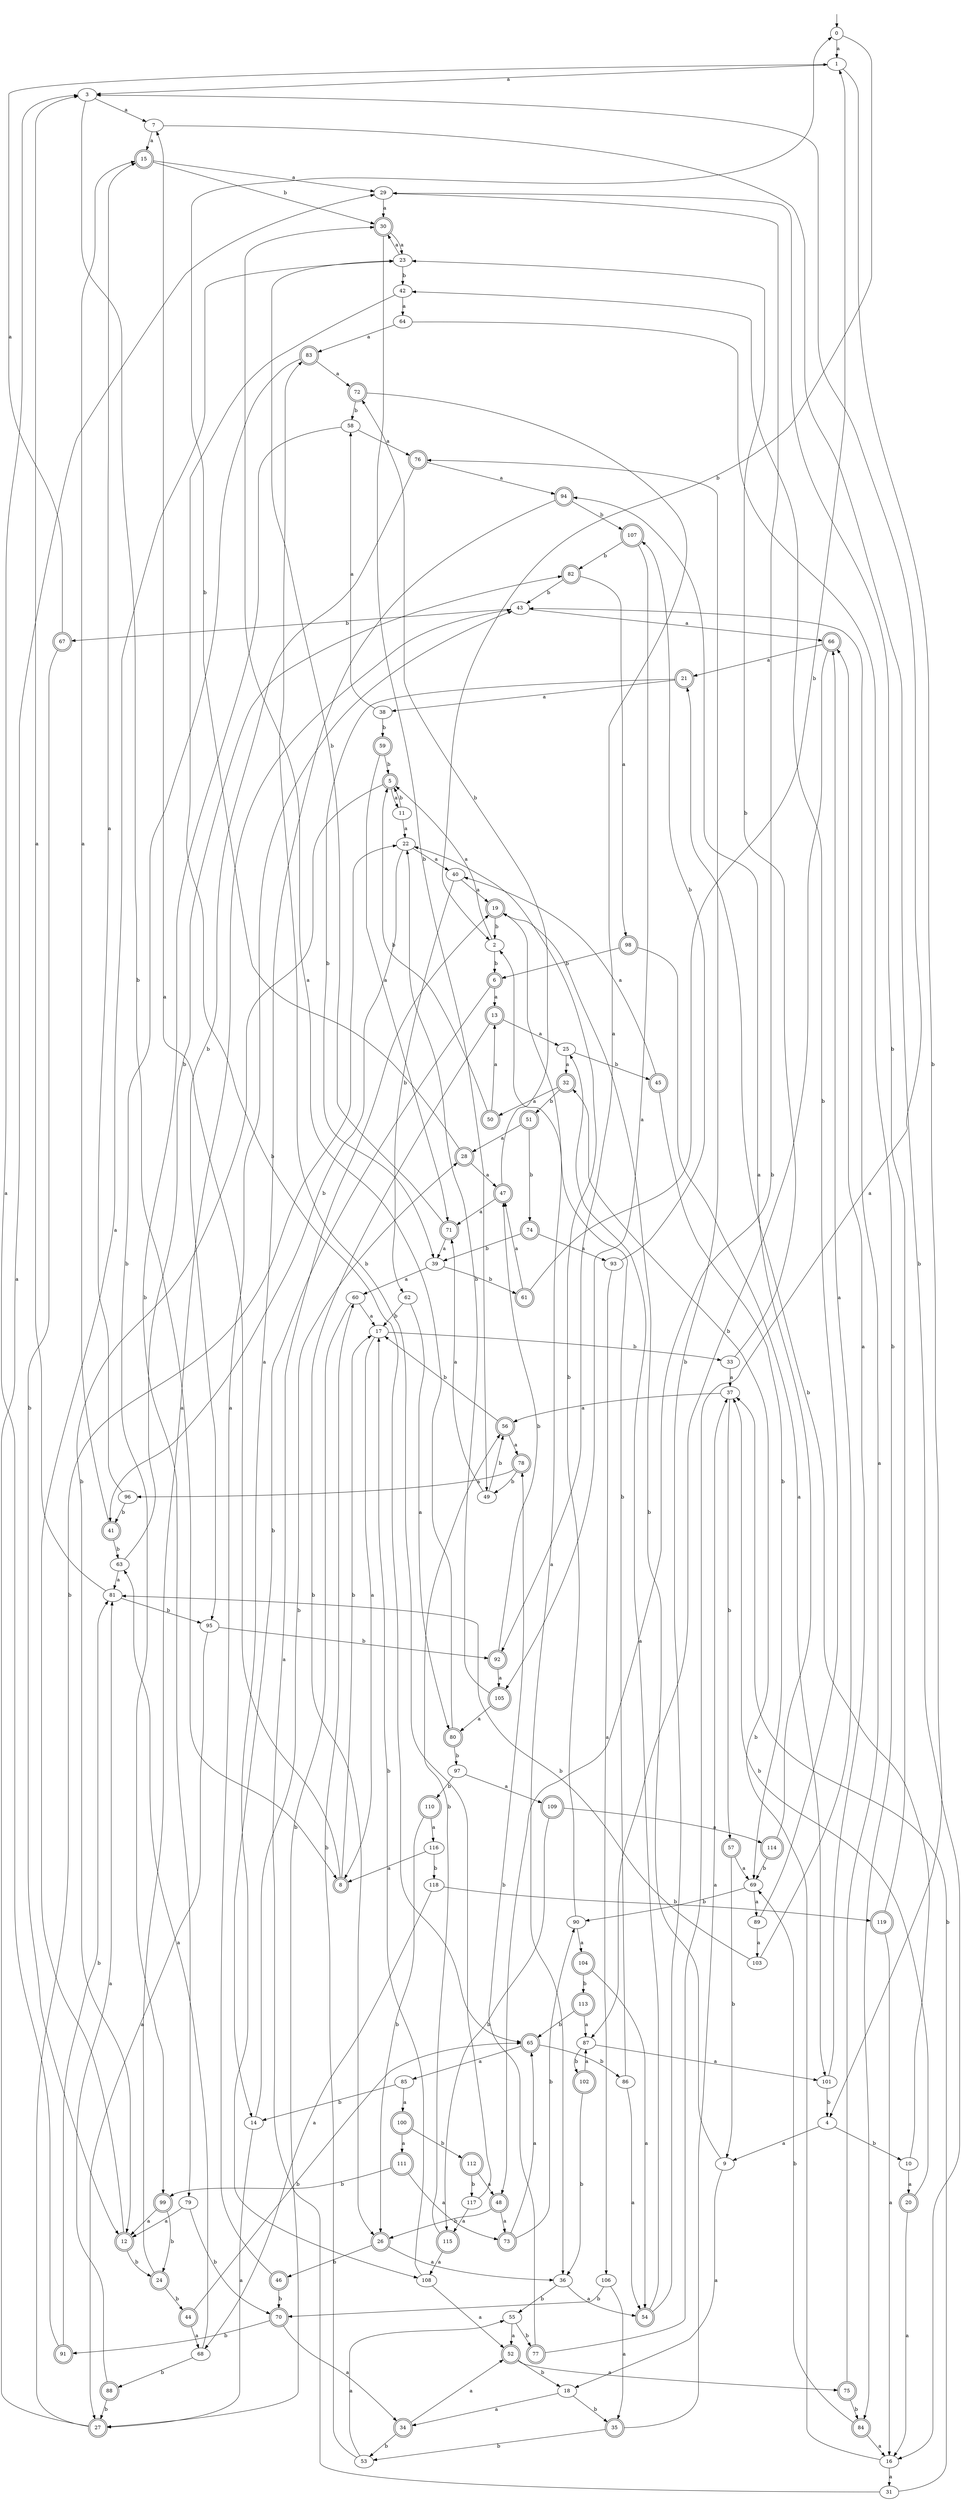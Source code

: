 digraph RandomDFA {
  __start0 [label="", shape=none];
  __start0 -> 0 [label=""];
  0 [shape=circle]
  0 -> 1 [label="a"]
  0 -> 2 [label="b"]
  1
  1 -> 3 [label="a"]
  1 -> 4 [label="b"]
  2
  2 -> 5 [label="a"]
  2 -> 6 [label="b"]
  3
  3 -> 7 [label="a"]
  3 -> 8 [label="b"]
  4
  4 -> 9 [label="a"]
  4 -> 10 [label="b"]
  5 [shape=doublecircle]
  5 -> 11 [label="a"]
  5 -> 12 [label="b"]
  6 [shape=doublecircle]
  6 -> 13 [label="a"]
  6 -> 14 [label="b"]
  7
  7 -> 15 [label="a"]
  7 -> 16 [label="b"]
  8 [shape=doublecircle]
  8 -> 7 [label="a"]
  8 -> 17 [label="b"]
  9
  9 -> 18 [label="a"]
  9 -> 19 [label="b"]
  10
  10 -> 20 [label="a"]
  10 -> 21 [label="b"]
  11
  11 -> 22 [label="a"]
  11 -> 5 [label="b"]
  12 [shape=doublecircle]
  12 -> 23 [label="a"]
  12 -> 24 [label="b"]
  13 [shape=doublecircle]
  13 -> 25 [label="a"]
  13 -> 26 [label="b"]
  14
  14 -> 27 [label="a"]
  14 -> 28 [label="b"]
  15 [shape=doublecircle]
  15 -> 29 [label="a"]
  15 -> 30 [label="b"]
  16
  16 -> 31 [label="a"]
  16 -> 32 [label="b"]
  17
  17 -> 8 [label="a"]
  17 -> 33 [label="b"]
  18
  18 -> 34 [label="a"]
  18 -> 35 [label="b"]
  19 [shape=doublecircle]
  19 -> 36 [label="a"]
  19 -> 2 [label="b"]
  20 [shape=doublecircle]
  20 -> 16 [label="a"]
  20 -> 37 [label="b"]
  21 [shape=doublecircle]
  21 -> 38 [label="a"]
  21 -> 39 [label="b"]
  22
  22 -> 40 [label="a"]
  22 -> 41 [label="b"]
  23
  23 -> 30 [label="a"]
  23 -> 42 [label="b"]
  24 [shape=doublecircle]
  24 -> 43 [label="a"]
  24 -> 44 [label="b"]
  25
  25 -> 32 [label="a"]
  25 -> 45 [label="b"]
  26 [shape=doublecircle]
  26 -> 36 [label="a"]
  26 -> 46 [label="b"]
  27 [shape=doublecircle]
  27 -> 29 [label="a"]
  27 -> 22 [label="b"]
  28 [shape=doublecircle]
  28 -> 47 [label="a"]
  28 -> 0 [label="b"]
  29
  29 -> 30 [label="a"]
  29 -> 48 [label="b"]
  30 [shape=doublecircle]
  30 -> 23 [label="a"]
  30 -> 49 [label="b"]
  31
  31 -> 19 [label="a"]
  31 -> 37 [label="b"]
  32 [shape=doublecircle]
  32 -> 50 [label="a"]
  32 -> 51 [label="b"]
  33
  33 -> 37 [label="a"]
  33 -> 23 [label="b"]
  34 [shape=doublecircle]
  34 -> 52 [label="a"]
  34 -> 53 [label="b"]
  35 [shape=doublecircle]
  35 -> 37 [label="a"]
  35 -> 53 [label="b"]
  36
  36 -> 54 [label="a"]
  36 -> 55 [label="b"]
  37
  37 -> 56 [label="a"]
  37 -> 57 [label="b"]
  38
  38 -> 58 [label="a"]
  38 -> 59 [label="b"]
  39
  39 -> 60 [label="a"]
  39 -> 61 [label="b"]
  40
  40 -> 19 [label="a"]
  40 -> 62 [label="b"]
  41 [shape=doublecircle]
  41 -> 15 [label="a"]
  41 -> 63 [label="b"]
  42
  42 -> 64 [label="a"]
  42 -> 65 [label="b"]
  43
  43 -> 66 [label="a"]
  43 -> 67 [label="b"]
  44 [shape=doublecircle]
  44 -> 68 [label="a"]
  44 -> 65 [label="b"]
  45 [shape=doublecircle]
  45 -> 40 [label="a"]
  45 -> 69 [label="b"]
  46 [shape=doublecircle]
  46 -> 43 [label="a"]
  46 -> 70 [label="b"]
  47 [shape=doublecircle]
  47 -> 71 [label="a"]
  47 -> 72 [label="b"]
  48 [shape=doublecircle]
  48 -> 73 [label="a"]
  48 -> 26 [label="b"]
  49
  49 -> 71 [label="a"]
  49 -> 56 [label="b"]
  50 [shape=doublecircle]
  50 -> 13 [label="a"]
  50 -> 5 [label="b"]
  51 [shape=doublecircle]
  51 -> 28 [label="a"]
  51 -> 74 [label="b"]
  52 [shape=doublecircle]
  52 -> 75 [label="a"]
  52 -> 18 [label="b"]
  53
  53 -> 55 [label="a"]
  53 -> 60 [label="b"]
  54 [shape=doublecircle]
  54 -> 25 [label="a"]
  54 -> 76 [label="b"]
  55
  55 -> 52 [label="a"]
  55 -> 77 [label="b"]
  56 [shape=doublecircle]
  56 -> 78 [label="a"]
  56 -> 17 [label="b"]
  57 [shape=doublecircle]
  57 -> 69 [label="a"]
  57 -> 9 [label="b"]
  58
  58 -> 76 [label="a"]
  58 -> 79 [label="b"]
  59 [shape=doublecircle]
  59 -> 71 [label="a"]
  59 -> 5 [label="b"]
  60
  60 -> 17 [label="a"]
  60 -> 27 [label="b"]
  61 [shape=doublecircle]
  61 -> 47 [label="a"]
  61 -> 1 [label="b"]
  62
  62 -> 80 [label="a"]
  62 -> 17 [label="b"]
  63
  63 -> 81 [label="a"]
  63 -> 82 [label="b"]
  64
  64 -> 83 [label="a"]
  64 -> 84 [label="b"]
  65 [shape=doublecircle]
  65 -> 85 [label="a"]
  65 -> 86 [label="b"]
  66 [shape=doublecircle]
  66 -> 21 [label="a"]
  66 -> 87 [label="b"]
  67 [shape=doublecircle]
  67 -> 1 [label="a"]
  67 -> 12 [label="b"]
  68
  68 -> 63 [label="a"]
  68 -> 88 [label="b"]
  69
  69 -> 89 [label="a"]
  69 -> 90 [label="b"]
  70 [shape=doublecircle]
  70 -> 34 [label="a"]
  70 -> 91 [label="b"]
  71 [shape=doublecircle]
  71 -> 39 [label="a"]
  71 -> 23 [label="b"]
  72 [shape=doublecircle]
  72 -> 92 [label="a"]
  72 -> 58 [label="b"]
  73 [shape=doublecircle]
  73 -> 65 [label="a"]
  73 -> 90 [label="b"]
  74 [shape=doublecircle]
  74 -> 93 [label="a"]
  74 -> 39 [label="b"]
  75 [shape=doublecircle]
  75 -> 43 [label="a"]
  75 -> 84 [label="b"]
  76 [shape=doublecircle]
  76 -> 94 [label="a"]
  76 -> 95 [label="b"]
  77 [shape=doublecircle]
  77 -> 3 [label="a"]
  77 -> 78 [label="b"]
  78 [shape=doublecircle]
  78 -> 96 [label="a"]
  78 -> 49 [label="b"]
  79
  79 -> 12 [label="a"]
  79 -> 70 [label="b"]
  80 [shape=doublecircle]
  80 -> 30 [label="a"]
  80 -> 97 [label="b"]
  81
  81 -> 3 [label="a"]
  81 -> 95 [label="b"]
  82 [shape=doublecircle]
  82 -> 98 [label="a"]
  82 -> 43 [label="b"]
  83 [shape=doublecircle]
  83 -> 72 [label="a"]
  83 -> 99 [label="b"]
  84 [shape=doublecircle]
  84 -> 16 [label="a"]
  84 -> 69 [label="b"]
  85
  85 -> 100 [label="a"]
  85 -> 14 [label="b"]
  86
  86 -> 54 [label="a"]
  86 -> 2 [label="b"]
  87
  87 -> 101 [label="a"]
  87 -> 102 [label="b"]
  88 [shape=doublecircle]
  88 -> 81 [label="a"]
  88 -> 27 [label="b"]
  89
  89 -> 103 [label="a"]
  89 -> 42 [label="b"]
  90
  90 -> 104 [label="a"]
  90 -> 22 [label="b"]
  91 [shape=doublecircle]
  91 -> 3 [label="a"]
  91 -> 81 [label="b"]
  92 [shape=doublecircle]
  92 -> 105 [label="a"]
  92 -> 47 [label="b"]
  93
  93 -> 106 [label="a"]
  93 -> 107 [label="b"]
  94 [shape=doublecircle]
  94 -> 108 [label="a"]
  94 -> 107 [label="b"]
  95
  95 -> 27 [label="a"]
  95 -> 92 [label="b"]
  96
  96 -> 15 [label="a"]
  96 -> 41 [label="b"]
  97
  97 -> 109 [label="a"]
  97 -> 110 [label="b"]
  98 [shape=doublecircle]
  98 -> 101 [label="a"]
  98 -> 6 [label="b"]
  99 [shape=doublecircle]
  99 -> 12 [label="a"]
  99 -> 24 [label="b"]
  100 [shape=doublecircle]
  100 -> 111 [label="a"]
  100 -> 112 [label="b"]
  101
  101 -> 66 [label="a"]
  101 -> 4 [label="b"]
  102 [shape=doublecircle]
  102 -> 87 [label="a"]
  102 -> 36 [label="b"]
  103
  103 -> 66 [label="a"]
  103 -> 81 [label="b"]
  104 [shape=doublecircle]
  104 -> 54 [label="a"]
  104 -> 113 [label="b"]
  105 [shape=doublecircle]
  105 -> 80 [label="a"]
  105 -> 22 [label="b"]
  106
  106 -> 35 [label="a"]
  106 -> 70 [label="b"]
  107 [shape=doublecircle]
  107 -> 105 [label="a"]
  107 -> 82 [label="b"]
  108
  108 -> 52 [label="a"]
  108 -> 17 [label="b"]
  109 [shape=doublecircle]
  109 -> 114 [label="a"]
  109 -> 115 [label="b"]
  110 [shape=doublecircle]
  110 -> 116 [label="a"]
  110 -> 26 [label="b"]
  111 [shape=doublecircle]
  111 -> 73 [label="a"]
  111 -> 99 [label="b"]
  112 [shape=doublecircle]
  112 -> 48 [label="a"]
  112 -> 117 [label="b"]
  113 [shape=doublecircle]
  113 -> 87 [label="a"]
  113 -> 65 [label="b"]
  114 [shape=doublecircle]
  114 -> 94 [label="a"]
  114 -> 69 [label="b"]
  115 [shape=doublecircle]
  115 -> 108 [label="a"]
  115 -> 56 [label="b"]
  116
  116 -> 8 [label="a"]
  116 -> 118 [label="b"]
  117
  117 -> 115 [label="a"]
  117 -> 83 [label="b"]
  118
  118 -> 68 [label="a"]
  118 -> 119 [label="b"]
  119 [shape=doublecircle]
  119 -> 16 [label="a"]
  119 -> 29 [label="b"]
}
